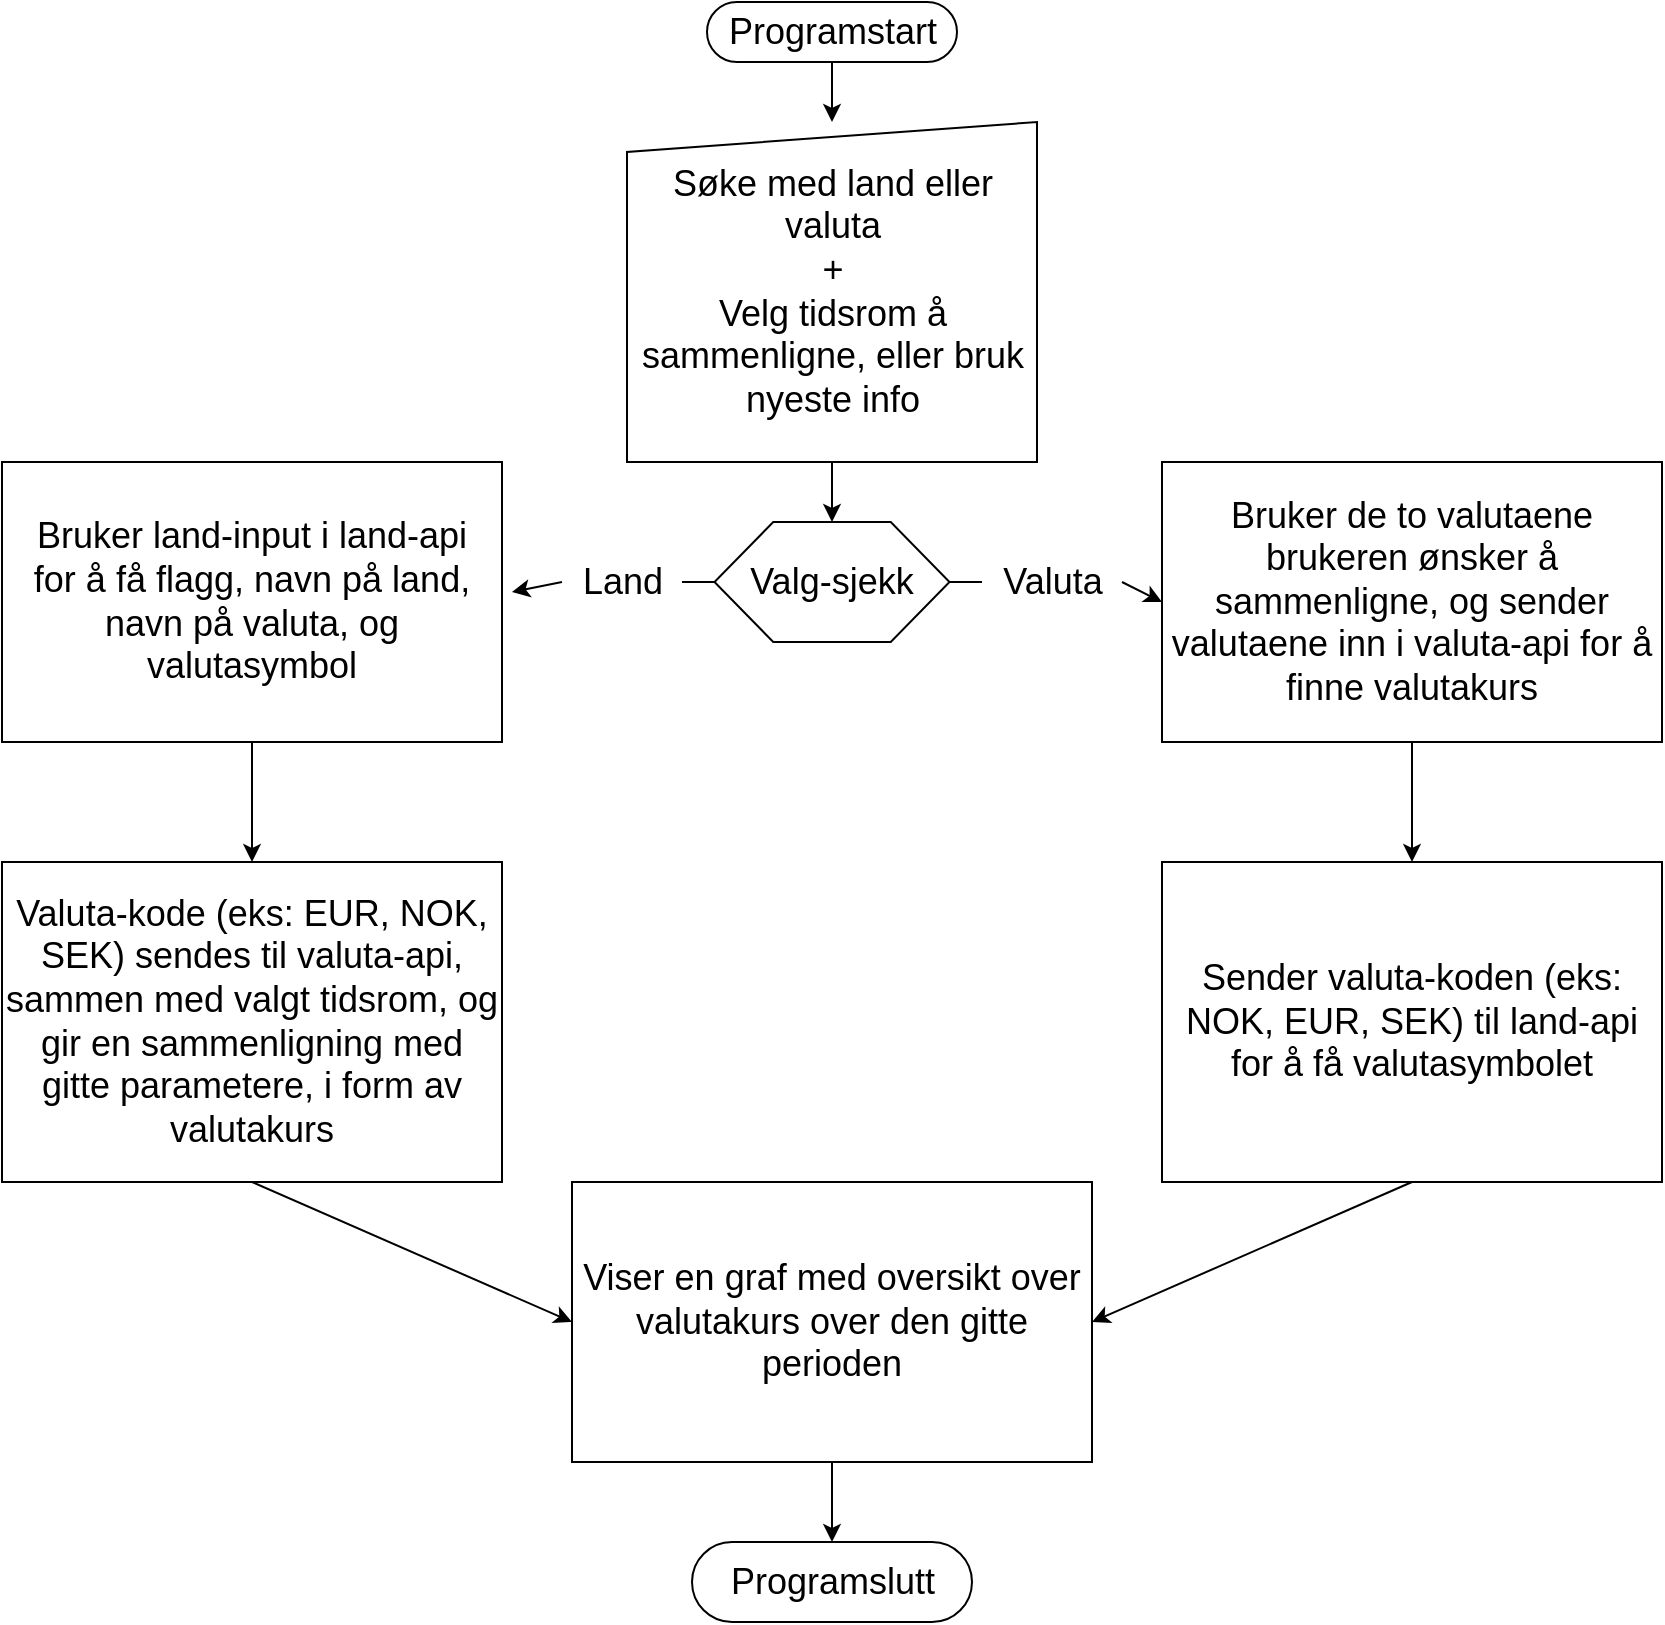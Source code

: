 <mxfile>
    <diagram id="exXIz-fVg1UGUp-JtZRW" name="Page-1">
        <mxGraphModel dx="2423" dy="1238" grid="1" gridSize="10" guides="1" tooltips="1" connect="1" arrows="1" fold="1" page="1" pageScale="1" pageWidth="850" pageHeight="1100" math="0" shadow="0">
            <root>
                <mxCell id="0"/>
                <mxCell id="1" parent="0"/>
                <mxCell id="9" value="Søke med land eller valuta&lt;br&gt;+&lt;br&gt;Velg tidsrom å sammenligne, eller bruk nyeste info" style="shape=manualInput;whiteSpace=wrap;html=1;dashed=0;size=15;fontSize=18;" parent="1" vertex="1">
                    <mxGeometry x="92.5" y="190" width="205" height="170" as="geometry"/>
                </mxCell>
                <mxCell id="10" value="" style="edgeStyle=none;orthogonalLoop=1;jettySize=auto;html=1;fontSize=18;exitX=0.5;exitY=1;exitDx=0;exitDy=0;entryX=0.5;entryY=0;entryDx=0;entryDy=0;" parent="1" target="9" edge="1">
                    <mxGeometry width="100" relative="1" as="geometry">
                        <mxPoint x="195" y="160" as="sourcePoint"/>
                        <mxPoint x="250" y="170" as="targetPoint"/>
                        <Array as="points"/>
                    </mxGeometry>
                </mxCell>
                <mxCell id="13" value="&lt;span style=&quot;&quot;&gt;Programstart&lt;br&gt;&lt;/span&gt;" style="html=1;dashed=0;whitespace=wrap;shape=mxgraph.dfd.start;fontSize=18;" parent="1" vertex="1">
                    <mxGeometry x="132.5" y="130" width="125" height="30" as="geometry"/>
                </mxCell>
                <mxCell id="15" value="&lt;span style=&quot;&quot;&gt;Valg-sjekk&lt;/span&gt;" style="shape=hexagon;perimeter=hexagonPerimeter2;whiteSpace=wrap;html=1;size=0.25;fontSize=18;" parent="1" vertex="1">
                    <mxGeometry x="136.25" y="390" width="117.5" height="60" as="geometry"/>
                </mxCell>
                <mxCell id="17" value="" style="edgeStyle=none;orthogonalLoop=1;jettySize=auto;html=1;fontSize=18;exitX=0.5;exitY=1;exitDx=0;exitDy=0;entryX=0.5;entryY=0;entryDx=0;entryDy=0;" parent="1" source="9" target="15" edge="1">
                    <mxGeometry width="100" relative="1" as="geometry">
                        <mxPoint x="270" y="380" as="sourcePoint"/>
                        <mxPoint x="370" y="380" as="targetPoint"/>
                        <Array as="points"/>
                    </mxGeometry>
                </mxCell>
                <mxCell id="22" value="" style="edgeStyle=none;orthogonalLoop=1;jettySize=auto;html=1;fontSize=18;exitX=0;exitY=0.5;exitDx=0;exitDy=0;entryX=1;entryY=0.5;entryDx=0;entryDy=0;startArrow=none;" parent="1" source="23" edge="1">
                    <mxGeometry width="100" relative="1" as="geometry">
                        <mxPoint x="40" y="450" as="sourcePoint"/>
                        <mxPoint x="35" y="425" as="targetPoint"/>
                        <Array as="points"/>
                    </mxGeometry>
                </mxCell>
                <mxCell id="24" value="" style="edgeStyle=none;orthogonalLoop=1;jettySize=auto;html=1;fontSize=18;exitX=0;exitY=0.5;exitDx=0;exitDy=0;entryX=1;entryY=0.5;entryDx=0;entryDy=0;endArrow=none;" parent="1" source="15" target="23" edge="1">
                    <mxGeometry width="100" relative="1" as="geometry">
                        <mxPoint x="136.25" y="420" as="sourcePoint"/>
                        <mxPoint x="35" y="425" as="targetPoint"/>
                        <Array as="points"/>
                    </mxGeometry>
                </mxCell>
                <mxCell id="23" value="Land" style="text;html=1;align=center;verticalAlign=middle;resizable=0;points=[];autosize=1;strokeColor=none;fillColor=none;fontSize=18;" parent="1" vertex="1">
                    <mxGeometry x="60" y="400" width="60" height="40" as="geometry"/>
                </mxCell>
                <mxCell id="26" value="&lt;span style=&quot;&quot;&gt;Bruker land-input i land-api for å få flagg, navn på land, navn på valuta, og valutasymbol&lt;/span&gt;" style="html=1;dashed=0;whitespace=wrap;fontSize=18;whiteSpace=wrap;spacingLeft=6;spacingRight=6;" parent="1" vertex="1">
                    <mxGeometry x="-220" y="360" width="250" height="140" as="geometry"/>
                </mxCell>
                <mxCell id="27" value="Valuta-kode (eks: EUR, NOK, SEK) sendes til valuta-api, sammen med valgt tidsrom, og gir en sammenligning med gitte parametere, i form av valutakurs" style="whiteSpace=wrap;html=1;fontSize=18;" parent="1" vertex="1">
                    <mxGeometry x="-220" y="560" width="250" height="160" as="geometry"/>
                </mxCell>
                <mxCell id="28" value="" style="edgeStyle=none;orthogonalLoop=1;jettySize=auto;html=1;fontSize=18;entryX=0.5;entryY=0;entryDx=0;entryDy=0;exitX=0.5;exitY=1;exitDx=0;exitDy=0;" parent="1" source="26" target="27" edge="1">
                    <mxGeometry width="100" relative="1" as="geometry">
                        <mxPoint x="-30" y="710" as="sourcePoint"/>
                        <mxPoint x="70" y="710" as="targetPoint"/>
                        <Array as="points"/>
                    </mxGeometry>
                </mxCell>
                <mxCell id="30" value="Bruker de to valutaene brukeren ønsker å sammenligne, og sender valutaene inn i valuta-api for å finne valutakurs" style="html=1;dashed=0;whitespace=wrap;fontSize=18;whiteSpace=wrap;" vertex="1" parent="1">
                    <mxGeometry x="360" y="360" width="250" height="140" as="geometry"/>
                </mxCell>
                <mxCell id="31" value="" style="edgeStyle=none;orthogonalLoop=1;jettySize=auto;html=1;fontSize=18;exitX=1;exitY=0.5;exitDx=0;exitDy=0;entryX=0;entryY=0.5;entryDx=0;entryDy=0;startArrow=none;" edge="1" parent="1" source="29" target="30">
                    <mxGeometry width="100" relative="1" as="geometry">
                        <mxPoint x="190" y="550" as="sourcePoint"/>
                        <mxPoint x="290" y="550" as="targetPoint"/>
                        <Array as="points"/>
                    </mxGeometry>
                </mxCell>
                <mxCell id="32" value="" style="edgeStyle=none;orthogonalLoop=1;jettySize=auto;html=1;fontSize=18;exitX=1;exitY=0.5;exitDx=0;exitDy=0;entryX=0;entryY=0.5;entryDx=0;entryDy=0;endArrow=none;" edge="1" parent="1" source="15" target="29">
                    <mxGeometry width="100" relative="1" as="geometry">
                        <mxPoint x="253.75" y="420" as="sourcePoint"/>
                        <mxPoint x="350" y="430" as="targetPoint"/>
                        <Array as="points"/>
                    </mxGeometry>
                </mxCell>
                <mxCell id="29" value="Valuta" style="text;html=1;align=center;verticalAlign=middle;resizable=0;points=[];autosize=1;strokeColor=none;fillColor=none;fontSize=18;" vertex="1" parent="1">
                    <mxGeometry x="270" y="400" width="70" height="40" as="geometry"/>
                </mxCell>
                <mxCell id="34" value="Sender valuta-koden (eks: NOK, EUR, SEK) til land-api for å få valutasymbolet" style="whiteSpace=wrap;html=1;fontSize=18;" vertex="1" parent="1">
                    <mxGeometry x="360" y="560" width="250" height="160" as="geometry"/>
                </mxCell>
                <mxCell id="35" value="" style="edgeStyle=none;orthogonalLoop=1;jettySize=auto;html=1;fontSize=18;exitX=0.5;exitY=1;exitDx=0;exitDy=0;entryX=0.5;entryY=0;entryDx=0;entryDy=0;" edge="1" parent="1" source="30" target="34">
                    <mxGeometry width="100" relative="1" as="geometry">
                        <mxPoint x="320" y="750" as="sourcePoint"/>
                        <mxPoint x="420" y="750" as="targetPoint"/>
                        <Array as="points"/>
                    </mxGeometry>
                </mxCell>
                <mxCell id="36" value="Viser en graf med oversikt over valutakurs over den gitte perioden" style="whiteSpace=wrap;html=1;fontSize=18;" vertex="1" parent="1">
                    <mxGeometry x="65" y="720" width="260" height="140" as="geometry"/>
                </mxCell>
                <mxCell id="37" value="" style="edgeStyle=none;orthogonalLoop=1;jettySize=auto;html=1;fontSize=18;exitX=0.5;exitY=1;exitDx=0;exitDy=0;entryX=0;entryY=0.5;entryDx=0;entryDy=0;" edge="1" parent="1" source="27" target="36">
                    <mxGeometry width="100" relative="1" as="geometry">
                        <mxPoint x="110" y="680" as="sourcePoint"/>
                        <mxPoint x="-95" y="870" as="targetPoint"/>
                        <Array as="points"/>
                    </mxGeometry>
                </mxCell>
                <mxCell id="38" value="" style="edgeStyle=none;orthogonalLoop=1;jettySize=auto;html=1;fontSize=18;exitX=0.5;exitY=1;exitDx=0;exitDy=0;entryX=1;entryY=0.5;entryDx=0;entryDy=0;" edge="1" parent="1" source="34" target="36">
                    <mxGeometry width="100" relative="1" as="geometry">
                        <mxPoint x="420" y="800" as="sourcePoint"/>
                        <mxPoint x="520" y="800" as="targetPoint"/>
                        <Array as="points"/>
                    </mxGeometry>
                </mxCell>
                <mxCell id="39" value="Programslutt" style="html=1;dashed=0;whitespace=wrap;shape=mxgraph.dfd.start;fontSize=18;" vertex="1" parent="1">
                    <mxGeometry x="125" y="900" width="140" height="40" as="geometry"/>
                </mxCell>
                <mxCell id="40" value="" style="edgeStyle=none;orthogonalLoop=1;jettySize=auto;html=1;fontSize=18;exitX=0.5;exitY=1;exitDx=0;exitDy=0;entryX=0.5;entryY=0.5;entryDx=0;entryDy=-20;entryPerimeter=0;" edge="1" parent="1" source="36" target="39">
                    <mxGeometry width="100" relative="1" as="geometry">
                        <mxPoint x="260" y="890" as="sourcePoint"/>
                        <mxPoint x="360" y="890" as="targetPoint"/>
                        <Array as="points"/>
                    </mxGeometry>
                </mxCell>
            </root>
        </mxGraphModel>
    </diagram>
</mxfile>